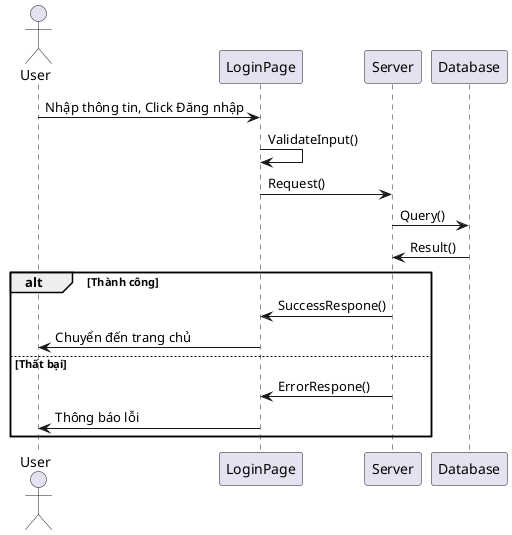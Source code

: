 @startuml login

actor       User       as u
participant LoginPage as lp
participant Server as s
participant Database as d

u   -> lp: Nhập thông tin, Click Đăng nhập
lp  -> lp: ValidateInput()

lp  -> s: Request()
s   -> d: Query()
d   -> s: Result()

alt Thành công
  s   -> lp: SuccessRespone()
  lp  -> u: Chuyển đến trang chủ
else Thất bại
  s   -> lp: ErrorRespone()
  lp  -> u: Thông báo lỗi
end

@enduml